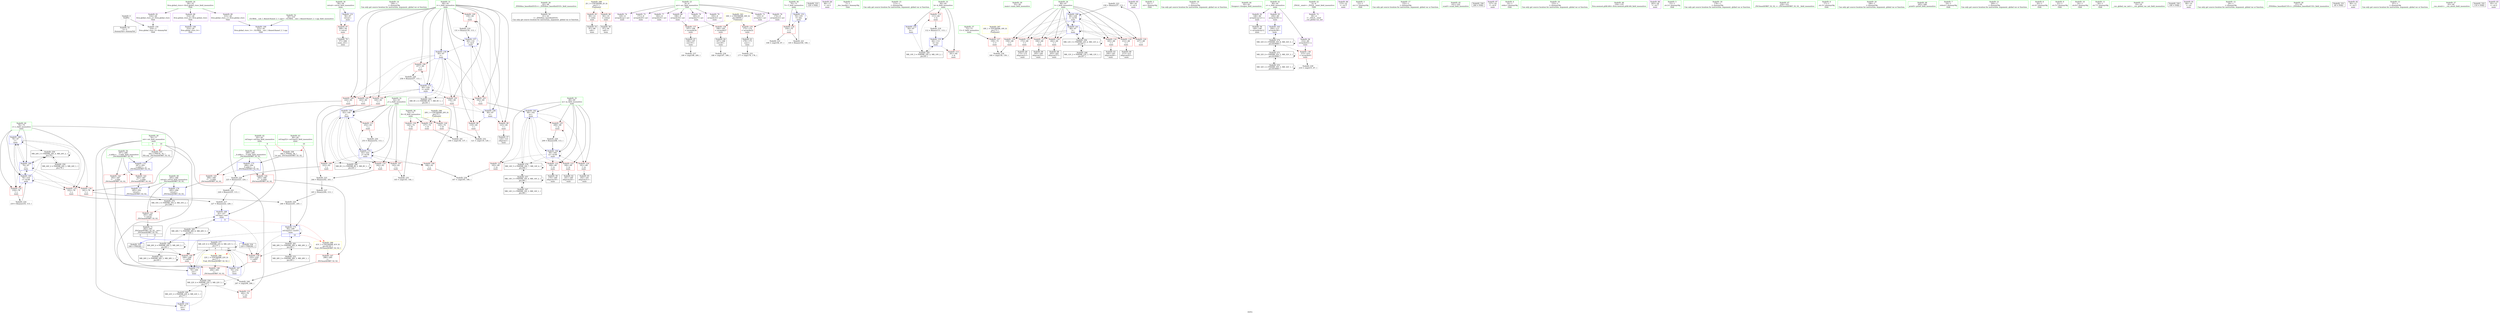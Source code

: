 digraph "SVFG" {
	label="SVFG";

	Node0x562a7551a0a0 [shape=record,color=grey,label="{NodeID: 0\nNullPtr}"];
	Node0x562a7551a0a0 -> Node0x562a75541b40[style=solid];
	Node0x562a7551a0a0 -> Node0x562a75547b60[style=solid];
	Node0x562a75540f90 [shape=record,color=red,label="{NodeID: 97\n268\<--58\n\<--retval\nmain\n}"];
	Node0x562a75540f90 -> Node0x562a75542970[style=solid];
	Node0x562a7552a4f0 [shape=record,color=green,label="{NodeID: 14\n106\<--1\n\<--dummyObj\nCan only get source location for instruction, argument, global var or function.}"];
	Node0x562a75561670 [shape=record,color=black,label="{NodeID: 277\nMR_22V_6 = PHI(MR_22V_8, MR_22V_5, )\npts\{77 \}\n|{|<s5>9|<s6>10}}"];
	Node0x562a75561670 -> Node0x562a75547240[style=dashed];
	Node0x562a75561670 -> Node0x562a75547310[style=dashed];
	Node0x562a75561670 -> Node0x562a75548960[style=dashed];
	Node0x562a75561670 -> Node0x562a75548ca0[style=dashed];
	Node0x562a75561670 -> Node0x562a75561670[style=dashed];
	Node0x562a75561670:s5 -> Node0x562a75564570[style=dashed,color=red];
	Node0x562a75561670:s6 -> Node0x562a75564570[style=dashed,color=red];
	Node0x562a75540ad0 [shape=record,color=red,label="{NodeID: 111\n252\<--62\n\<--j\nmain\n}"];
	Node0x562a75540ad0 -> Node0x562a7554d930[style=solid];
	Node0x562a7553f550 [shape=record,color=green,label="{NodeID: 28\n42\<--48\n_ZNSt8ios_base4InitD1Ev\<--_ZNSt8ios_base4InitD1Ev_field_insensitive\n}"];
	Node0x562a7553f550 -> Node0x562a75541c40[style=solid];
	Node0x562a755466e0 [shape=record,color=red,label="{NodeID: 125\n208\<--68\n\<--m\nmain\n}"];
	Node0x562a755466e0 -> Node0x562a7554d7b0[style=solid];
	Node0x562a75540110 [shape=record,color=green,label="{NodeID: 42\n82\<--83\nref.tmp\<--ref.tmp_field_insensitive\nmain\n|{|<s1>9}}"];
	Node0x562a75540110 -> Node0x562a75548890[style=solid];
	Node0x562a75540110:s1 -> Node0x562a75576e10[style=solid,color=red];
	Node0x562a7554cd30 [shape=record,color=grey,label="{NodeID: 222\n226 = Binary(225, 113, )\n}"];
	Node0x562a7554cd30 -> Node0x562a7554c5b0[style=solid];
	Node0x562a75547240 [shape=record,color=red,label="{NodeID: 139\n232\<--229\n\<--call47\nmain\n}"];
	Node0x562a75547240 -> Node0x562a75548960[style=solid];
	Node0x562a75541e10 [shape=record,color=black,label="{NodeID: 56\n97\<--94\ncall1\<--\nmain\n}"];
	Node0x562a7554e230 [shape=record,color=grey,label="{NodeID: 236\n188 = cmp(187, 189, )\n}"];
	Node0x562a75547e00 [shape=record,color=blue,label="{NodeID: 153\n70\<--105\nT\<--dec\nmain\n}"];
	Node0x562a75547e00 -> Node0x562a755467b0[style=dashed];
	Node0x562a75547e00 -> Node0x562a75547e00[style=dashed];
	Node0x562a75542970 [shape=record,color=black,label="{NodeID: 70\n57\<--268\nmain_ret\<--\nmain\n}"];
	Node0x562a75576470 [shape=record,color=black,label="{NodeID: 333\n128 = PHI()\n}"];
	Node0x562a75558b70 [shape=record,color=black,label="{NodeID: 250\nMR_24V_2 = PHI(MR_24V_3, MR_24V_1, )\npts\{79 \}\n}"];
	Node0x562a75558b70 -> Node0x562a7555b870[style=dashed];
	Node0x562a75548960 [shape=record,color=blue,label="{NodeID: 167\n76\<--232\nret\<--\nmain\n}"];
	Node0x562a75548960 -> Node0x562a75561670[style=dashed];
	Node0x562a755434d0 [shape=record,color=purple,label="{NodeID: 84\n96\<--17\n\<--.str.3\nmain\n}"];
	Node0x562a75537ef0 [shape=record,color=green,label="{NodeID: 1\n7\<--1\n__dso_handle\<--dummyObj\nGlob }"];
	Node0x562a75541060 [shape=record,color=red,label="{NodeID: 98\n119\<--60\n\<--i\nmain\n}"];
	Node0x562a75541060 -> Node0x562a7554dc30[style=solid];
	Node0x562a7552a5b0 [shape=record,color=green,label="{NodeID: 15\n113\<--1\n\<--dummyObj\nCan only get source location for instruction, argument, global var or function.}"];
	Node0x562a75540ba0 [shape=record,color=red,label="{NodeID: 112\n111\<--64\n\<--k\nmain\n}"];
	Node0x562a75540ba0 -> Node0x562a7554c730[style=solid];
	Node0x562a7553f650 [shape=record,color=green,label="{NodeID: 29\n55\<--56\nmain\<--main_field_insensitive\n}"];
	Node0x562a755467b0 [shape=record,color=red,label="{NodeID: 126\n104\<--70\n\<--T\nmain\n}"];
	Node0x562a755467b0 -> Node0x562a7554cbb0[style=solid];
	Node0x562a755467b0 -> Node0x562a7554dab0[style=solid];
	Node0x562a755401e0 [shape=record,color=green,label="{NodeID: 43\n84\<--85\nref.tmp52\<--ref.tmp52_field_insensitive\nmain\n|{|<s1>10}}"];
	Node0x562a755401e0 -> Node0x562a75548bd0[style=solid];
	Node0x562a755401e0:s1 -> Node0x562a75576e10[style=solid,color=red];
	Node0x562a7554ceb0 [shape=record,color=grey,label="{NodeID: 223\n238 = Binary(237, 113, )\n}"];
	Node0x562a7554ceb0 -> Node0x562a75548b00[style=solid];
	Node0x562a75547310 [shape=record,color=red,label="{NodeID: 140\n249\<--248\n\<--call56\nmain\n}"];
	Node0x562a75547310 -> Node0x562a75548ca0[style=solid];
	Node0x562a75541ee0 [shape=record,color=black,label="{NodeID: 57\n124\<--123\nidxprom\<--\nmain\n}"];
	Node0x562a7554e3b0 [shape=record,color=grey,label="{NodeID: 237\n199 = cmp(198, 200, )\n}"];
	Node0x562a75547ed0 [shape=record,color=blue,label="{NodeID: 154\n76\<--87\nret\<--\nmain\n}"];
	Node0x562a75547ed0 -> Node0x562a7555b370[style=dashed];
	Node0x562a75542a40 [shape=record,color=black,label="{NodeID: 71\n282\<--305\n_ZSt3maxIiERKT_S2_S2__ret\<--\n_ZSt3maxIiERKT_S2_S2_\n|{<s0>9|<s1>10}}"];
	Node0x562a75542a40:s0 -> Node0x562a75576570[style=solid,color=blue];
	Node0x562a75542a40:s1 -> Node0x562a75576760[style=solid,color=blue];
	Node0x562a75576570 [shape=record,color=black,label="{NodeID: 334\n229 = PHI(282, )\n}"];
	Node0x562a75576570 -> Node0x562a75547240[style=solid];
	Node0x562a75559070 [shape=record,color=black,label="{NodeID: 251\nMR_26V_2 = PHI(MR_26V_3, MR_26V_1, )\npts\{83 \}\n}"];
	Node0x562a75559070 -> Node0x562a75559070[style=dashed];
	Node0x562a75559070 -> Node0x562a7555ee70[style=dashed];
	Node0x562a75548a30 [shape=record,color=blue,label="{NodeID: 168\n78\<--87\nc\<--\nmain\n}"];
	Node0x562a75548a30 -> Node0x562a75546c90[style=dashed];
	Node0x562a75548a30 -> Node0x562a75546d60[style=dashed];
	Node0x562a75548a30 -> Node0x562a75546e30[style=dashed];
	Node0x562a75548a30 -> Node0x562a755483b0[style=dashed];
	Node0x562a75548a30 -> Node0x562a755487c0[style=dashed];
	Node0x562a75548a30 -> Node0x562a75548a30[style=dashed];
	Node0x562a75548a30 -> Node0x562a7555b870[style=dashed];
	Node0x562a755435a0 [shape=record,color=purple,label="{NodeID: 85\n99\<--20\n\<--.str.4\nmain\n}"];
	Node0x562a7551e500 [shape=record,color=green,label="{NodeID: 2\n10\<--1\n.str\<--dummyObj\nGlob }"];
	Node0x562a75541130 [shape=record,color=red,label="{NodeID: 99\n123\<--60\n\<--i\nmain\n}"];
	Node0x562a75541130 -> Node0x562a75541ee0[style=solid];
	Node0x562a7552a6b0 [shape=record,color=green,label="{NodeID: 16\n151\<--1\n\<--dummyObj\nCan only get source location for instruction, argument, global var or function.}"];
	Node0x562a75540c70 [shape=record,color=red,label="{NodeID: 113\n261\<--64\n\<--k\nmain\n}"];
	Node0x562a7553f750 [shape=record,color=green,label="{NodeID: 30\n58\<--59\nretval\<--retval_field_insensitive\nmain\n}"];
	Node0x562a7553f750 -> Node0x562a75540f90[style=solid];
	Node0x562a7553f750 -> Node0x562a75547c60[style=solid];
	Node0x562a75546880 [shape=record,color=red,label="{NodeID: 127\n159\<--72\n\<--C\nmain\n}"];
	Node0x562a75546880 -> Node0x562a7554df30[style=solid];
	Node0x562a755402b0 [shape=record,color=green,label="{NodeID: 44\n92\<--93\nfreopen\<--freopen_field_insensitive\n}"];
	Node0x562a7554d030 [shape=record,color=grey,label="{NodeID: 224\n219 = Binary(218, 113, )\n}"];
	Node0x562a7554d030 -> Node0x562a755487c0[style=solid];
	Node0x562a755473e0 [shape=record,color=red,label="{NodeID: 141\n305\<--285\n\<--retval\n_ZSt3maxIiERKT_S2_S2_\n}"];
	Node0x562a755473e0 -> Node0x562a75542a40[style=solid];
	Node0x562a75541fb0 [shape=record,color=black,label="{NodeID: 58\n149\<--148\n\<--arraydecay12\nmain\n}"];
	Node0x562a7554e530 [shape=record,color=grey,label="{NodeID: 238\n167 = cmp(165, 166, )\n}"];
	Node0x562a75547fa0 [shape=record,color=blue,label="{NodeID: 155\n64\<--112\nk\<--inc\nmain\n}"];
	Node0x562a75547fa0 -> Node0x562a75540c70[style=dashed];
	Node0x562a75547fa0 -> Node0x562a75557270[style=dashed];
	Node0x562a75542b10 [shape=record,color=purple,label="{NodeID: 72\n39\<--4\n\<--_ZStL8__ioinit\n__cxx_global_var_init\n}"];
	Node0x562a75576760 [shape=record,color=black,label="{NodeID: 335\n248 = PHI(282, )\n}"];
	Node0x562a75576760 -> Node0x562a75547310[style=solid];
	Node0x562a75559570 [shape=record,color=black,label="{NodeID: 252\nMR_28V_2 = PHI(MR_28V_3, MR_28V_1, )\npts\{85 \}\n}"];
	Node0x562a75559570 -> Node0x562a7555c270[style=dashed];
	Node0x562a75548b00 [shape=record,color=blue,label="{NodeID: 169\n66\<--238\nl\<--inc50\nmain\n}"];
	Node0x562a75548b00 -> Node0x562a75540d40[style=dashed];
	Node0x562a75548b00 -> Node0x562a75545f40[style=dashed];
	Node0x562a75548b00 -> Node0x562a75545fd0[style=dashed];
	Node0x562a75548b00 -> Node0x562a75546060[style=dashed];
	Node0x562a75548b00 -> Node0x562a75546130[style=dashed];
	Node0x562a75548b00 -> Node0x562a75546200[style=dashed];
	Node0x562a75548b00 -> Node0x562a755462d0[style=dashed];
	Node0x562a75548b00 -> Node0x562a75548480[style=dashed];
	Node0x562a75548b00 -> Node0x562a75548b00[style=dashed];
	Node0x562a75548b00 -> Node0x562a7555a970[style=dashed];
	Node0x562a75543670 [shape=record,color=purple,label="{NodeID: 86\n115\<--22\n\<--.str.5\nmain\n}"];
	Node0x562a7551e590 [shape=record,color=green,label="{NodeID: 3\n12\<--1\n.str.1\<--dummyObj\nGlob }"];
	Node0x562a75541200 [shape=record,color=red,label="{NodeID: 100\n130\<--60\n\<--i\nmain\n}"];
	Node0x562a75541200 -> Node0x562a7554c8b0[style=solid];
	Node0x562a7552a7b0 [shape=record,color=green,label="{NodeID: 17\n152\<--1\n\<--dummyObj\nCan only get source location for instruction, argument, global var or function.}"];
	Node0x562a75540d40 [shape=record,color=red,label="{NodeID: 114\n158\<--66\n\<--l\nmain\n}"];
	Node0x562a75540d40 -> Node0x562a7554df30[style=solid];
	Node0x562a7553f820 [shape=record,color=green,label="{NodeID: 31\n60\<--61\ni\<--i_field_insensitive\nmain\n}"];
	Node0x562a7553f820 -> Node0x562a75541060[style=solid];
	Node0x562a7553f820 -> Node0x562a75541130[style=solid];
	Node0x562a7553f820 -> Node0x562a75541200[style=solid];
	Node0x562a7553f820 -> Node0x562a755412d0[style=solid];
	Node0x562a7553f820 -> Node0x562a755413a0[style=solid];
	Node0x562a7553f820 -> Node0x562a75541470[style=solid];
	Node0x562a7553f820 -> Node0x562a75541540[style=solid];
	Node0x562a7553f820 -> Node0x562a75541610[style=solid];
	Node0x562a7553f820 -> Node0x562a755406c0[style=solid];
	Node0x562a7553f820 -> Node0x562a75548070[style=solid];
	Node0x562a7553f820 -> Node0x562a75548140[style=solid];
	Node0x562a7553f820 -> Node0x562a75548210[style=solid];
	Node0x562a7553f820 -> Node0x562a75548e40[style=solid];
	Node0x562a75546950 [shape=record,color=red,label="{NodeID: 128\n120\<--74\n\<--R\nmain\n}"];
	Node0x562a75546950 -> Node0x562a7554dc30[style=solid];
	Node0x562a755403b0 [shape=record,color=green,label="{NodeID: 45\n101\<--102\nscanf\<--scanf_field_insensitive\n}"];
	Node0x562a7554d1b0 [shape=record,color=grey,label="{NodeID: 225\n244 = Binary(242, 243, )\n}"];
	Node0x562a7554d1b0 -> Node0x562a7554d4b0[style=solid];
	Node0x562a755474b0 [shape=record,color=red,label="{NodeID: 142\n293\<--287\n\<--__a.addr\n_ZSt3maxIiERKT_S2_S2_\n}"];
	Node0x562a755474b0 -> Node0x562a755477f0[style=solid];
	Node0x562a75542080 [shape=record,color=black,label="{NodeID: 59\n170\<--169\nidxprom19\<--\nmain\n}"];
	Node0x562a7554e6b0 [shape=record,color=grey,label="{NodeID: 239\n216 = cmp(215, 87, )\n}"];
	Node0x562a75548070 [shape=record,color=blue,label="{NodeID: 156\n60\<--87\ni\<--\nmain\n}"];
	Node0x562a75548070 -> Node0x562a75541060[style=dashed];
	Node0x562a75548070 -> Node0x562a75541130[style=dashed];
	Node0x562a75548070 -> Node0x562a75541200[style=dashed];
	Node0x562a75548070 -> Node0x562a75548140[style=dashed];
	Node0x562a75548070 -> Node0x562a75548210[style=dashed];
	Node0x562a75542be0 [shape=record,color=purple,label="{NodeID: 73\n125\<--8\narrayidx\<--arr\nmain\n}"];
	Node0x562a75576860 [shape=record,color=black,label="{NodeID: 336\n264 = PHI()\n}"];
	Node0x562a75559a70 [shape=record,color=black,label="{NodeID: 253\nMR_32V_2 = PHI(MR_32V_3, MR_32V_1, )\npts\{810000 \}\n}"];
	Node0x562a75559a70 -> Node0x562a75559a70[style=dashed];
	Node0x562a75559a70 -> Node0x562a7555f870[style=dashed];
	Node0x562a75548bd0 [shape=record,color=blue,label="{NodeID: 170\n84\<--246\nref.tmp52\<--mul55\nmain\n|{|<s4>10}}"];
	Node0x562a75548bd0 -> Node0x562a75547240[style=dashed];
	Node0x562a75548bd0 -> Node0x562a75547310[style=dashed];
	Node0x562a75548bd0 -> Node0x562a75548bd0[style=dashed];
	Node0x562a75548bd0 -> Node0x562a7555c270[style=dashed];
	Node0x562a75548bd0:s4 -> Node0x562a75564730[style=dashed,color=red];
	Node0x562a75543740 [shape=record,color=purple,label="{NodeID: 87\n127\<--24\n\<--.str.6\nmain\n}"];
	Node0x562a7551e620 [shape=record,color=green,label="{NodeID: 4\n14\<--1\nstdin\<--dummyObj\nGlob }"];
	Node0x562a755412d0 [shape=record,color=red,label="{NodeID: 101\n136\<--60\n\<--i\nmain\n}"];
	Node0x562a755412d0 -> Node0x562a7554e9b0[style=solid];
	Node0x562a7552a8b0 [shape=record,color=green,label="{NodeID: 18\n153\<--1\n\<--dummyObj\nCan only get source location for instruction, argument, global var or function.}"];
	Node0x562a75545f40 [shape=record,color=red,label="{NodeID: 115\n172\<--66\n\<--l\nmain\n}"];
	Node0x562a75545f40 -> Node0x562a75542150[style=solid];
	Node0x562a7553f8f0 [shape=record,color=green,label="{NodeID: 32\n62\<--63\nj\<--j_field_insensitive\nmain\n}"];
	Node0x562a7553f8f0 -> Node0x562a75540790[style=solid];
	Node0x562a7553f8f0 -> Node0x562a75540860[style=solid];
	Node0x562a7553f8f0 -> Node0x562a75540930[style=solid];
	Node0x562a7553f8f0 -> Node0x562a75540a00[style=solid];
	Node0x562a7553f8f0 -> Node0x562a75540ad0[style=solid];
	Node0x562a7553f8f0 -> Node0x562a755482e0[style=solid];
	Node0x562a7553f8f0 -> Node0x562a75548d70[style=solid];
	Node0x562a75546a20 [shape=record,color=red,label="{NodeID: 129\n137\<--74\n\<--R\nmain\n}"];
	Node0x562a75546a20 -> Node0x562a7554e9b0[style=solid];
	Node0x562a755404b0 [shape=record,color=green,label="{NodeID: 46\n154\<--155\nllvm.memset.p0i8.i64\<--llvm.memset.p0i8.i64_field_insensitive\n}"];
	Node0x562a7554d330 [shape=record,color=grey,label="{NodeID: 226\n246 = Binary(241, 245, )\n}"];
	Node0x562a7554d330 -> Node0x562a75548bd0[style=solid];
	Node0x562a75547580 [shape=record,color=red,label="{NodeID: 143\n302\<--287\n\<--__a.addr\n_ZSt3maxIiERKT_S2_S2_\n}"];
	Node0x562a75547580 -> Node0x562a75549180[style=solid];
	Node0x562a75542150 [shape=record,color=black,label="{NodeID: 60\n173\<--172\nidxprom21\<--\nmain\n}"];
	Node0x562a7554e830 [shape=record,color=grey,label="{NodeID: 240\n297 = cmp(294, 296, )\n}"];
	Node0x562a75548140 [shape=record,color=blue,label="{NodeID: 157\n60\<--131\ni\<--inc5\nmain\n}"];
	Node0x562a75548140 -> Node0x562a75541060[style=dashed];
	Node0x562a75548140 -> Node0x562a75541130[style=dashed];
	Node0x562a75548140 -> Node0x562a75541200[style=dashed];
	Node0x562a75548140 -> Node0x562a75548140[style=dashed];
	Node0x562a75548140 -> Node0x562a75548210[style=dashed];
	Node0x562a75542cb0 [shape=record,color=purple,label="{NodeID: 74\n126\<--8\narraydecay\<--arr\nmain\n}"];
	Node0x562a75576b10 [shape=record,color=black,label="{NodeID: 337\n283 = PHI(76, 76, )\n0th arg _ZSt3maxIiERKT_S2_S2_ }"];
	Node0x562a75576b10 -> Node0x562a75548f10[style=solid];
	Node0x562a75548ca0 [shape=record,color=blue,label="{NodeID: 171\n76\<--249\nret\<--\nmain\n}"];
	Node0x562a75548ca0 -> Node0x562a7555b370[style=dashed];
	Node0x562a75548ca0 -> Node0x562a75561670[style=dashed];
	Node0x562a75543810 [shape=record,color=purple,label="{NodeID: 88\n263\<--26\n\<--.str.7\nmain\n}"];
	Node0x562a7551a300 [shape=record,color=green,label="{NodeID: 5\n15\<--1\n.str.2\<--dummyObj\nGlob }"];
	Node0x562a755413a0 [shape=record,color=red,label="{NodeID: 102\n140\<--60\n\<--i\nmain\n}"];
	Node0x562a755413a0 -> Node0x562a755482e0[style=solid];
	Node0x562a7552a9b0 [shape=record,color=green,label="{NodeID: 19\n178\<--1\n\<--dummyObj\nCan only get source location for instruction, argument, global var or function.}"];
	Node0x562a75545fd0 [shape=record,color=red,label="{NodeID: 116\n183\<--66\n\<--l\nmain\n}"];
	Node0x562a75545fd0 -> Node0x562a755423c0[style=solid];
	Node0x562a7553f9c0 [shape=record,color=green,label="{NodeID: 33\n64\<--65\nk\<--k_field_insensitive\nmain\n}"];
	Node0x562a7553f9c0 -> Node0x562a75540ba0[style=solid];
	Node0x562a7553f9c0 -> Node0x562a75540c70[style=solid];
	Node0x562a7553f9c0 -> Node0x562a75547d30[style=solid];
	Node0x562a7553f9c0 -> Node0x562a75547fa0[style=solid];
	Node0x562a75546af0 [shape=record,color=red,label="{NodeID: 130\n144\<--74\n\<--R\nmain\n}"];
	Node0x562a75546af0 -> Node0x562a7554e0b0[style=solid];
	Node0x562a755405b0 [shape=record,color=green,label="{NodeID: 47\n230\<--231\n_ZSt3maxIiERKT_S2_S2_\<--_ZSt3maxIiERKT_S2_S2__field_insensitive\n}"];
	Node0x562a7554d4b0 [shape=record,color=grey,label="{NodeID: 227\n245 = Binary(244, 113, )\n}"];
	Node0x562a7554d4b0 -> Node0x562a7554d330[style=solid];
	Node0x562a75547650 [shape=record,color=red,label="{NodeID: 144\n295\<--289\n\<--__b.addr\n_ZSt3maxIiERKT_S2_S2_\n}"];
	Node0x562a75547650 -> Node0x562a755478c0[style=solid];
	Node0x562a75542220 [shape=record,color=black,label="{NodeID: 61\n176\<--175\nconv\<--\nmain\n}"];
	Node0x562a75542220 -> Node0x562a7554ddb0[style=solid];
	Node0x562a7554e9b0 [shape=record,color=grey,label="{NodeID: 241\n138 = cmp(136, 137, )\n}"];
	Node0x562a75548210 [shape=record,color=blue,label="{NodeID: 158\n60\<--87\ni\<--\nmain\n}"];
	Node0x562a75548210 -> Node0x562a755412d0[style=dashed];
	Node0x562a75548210 -> Node0x562a755413a0[style=dashed];
	Node0x562a75548210 -> Node0x562a75541470[style=dashed];
	Node0x562a75548210 -> Node0x562a75541540[style=dashed];
	Node0x562a75548210 -> Node0x562a75541610[style=dashed];
	Node0x562a75548210 -> Node0x562a755406c0[style=dashed];
	Node0x562a75548210 -> Node0x562a75548e40[style=dashed];
	Node0x562a75548210 -> Node0x562a75556870[style=dashed];
	Node0x562a75542d80 [shape=record,color=purple,label="{NodeID: 75\n171\<--8\narrayidx20\<--arr\nmain\n}"];
	Node0x562a75576e10 [shape=record,color=black,label="{NodeID: 338\n284 = PHI(82, 84, )\n1st arg _ZSt3maxIiERKT_S2_S2_ }"];
	Node0x562a75576e10 -> Node0x562a75548fe0[style=solid];
	Node0x562a75548d70 [shape=record,color=blue,label="{NodeID: 172\n62\<--253\nj\<--inc58\nmain\n}"];
	Node0x562a75548d70 -> Node0x562a75540790[style=dashed];
	Node0x562a75548d70 -> Node0x562a75540860[style=dashed];
	Node0x562a75548d70 -> Node0x562a75540930[style=dashed];
	Node0x562a75548d70 -> Node0x562a75540a00[style=dashed];
	Node0x562a75548d70 -> Node0x562a75540ad0[style=dashed];
	Node0x562a75548d70 -> Node0x562a755482e0[style=dashed];
	Node0x562a75548d70 -> Node0x562a75548d70[style=dashed];
	Node0x562a75548d70 -> Node0x562a75556d70[style=dashed];
	Node0x562a755438e0 [shape=record,color=purple,label="{NodeID: 89\n314\<--28\nllvm.global_ctors_0\<--llvm.global_ctors\nGlob }"];
	Node0x562a755438e0 -> Node0x562a75547990[style=solid];
	Node0x562a7551a390 [shape=record,color=green,label="{NodeID: 6\n17\<--1\n.str.3\<--dummyObj\nGlob }"];
	Node0x562a7555ee70 [shape=record,color=black,label="{NodeID: 269\nMR_26V_4 = PHI(MR_26V_5, MR_26V_3, )\npts\{83 \}\n}"];
	Node0x562a7555ee70 -> Node0x562a75547310[style=dashed];
	Node0x562a7555ee70 -> Node0x562a75548890[style=dashed];
	Node0x562a7555ee70 -> Node0x562a75559070[style=dashed];
	Node0x562a7555ee70 -> Node0x562a7555ee70[style=dashed];
	Node0x562a7555ee70 -> Node0x562a75563470[style=dashed];
	Node0x562a75541470 [shape=record,color=red,label="{NodeID: 103\n162\<--60\n\<--i\nmain\n}"];
	Node0x562a75541470 -> Node0x562a75548550[style=solid];
	Node0x562a7552aab0 [shape=record,color=green,label="{NodeID: 20\n189\<--1\n\<--dummyObj\nCan only get source location for instruction, argument, global var or function.}"];
	Node0x562a75563470 [shape=record,color=black,label="{NodeID: 283\nMR_26V_7 = PHI(MR_26V_6, MR_26V_5, )\npts\{83 \}\n}"];
	Node0x562a75563470 -> Node0x562a75547310[style=dashed];
	Node0x562a75563470 -> Node0x562a75548890[style=dashed];
	Node0x562a75563470 -> Node0x562a7555ee70[style=dashed];
	Node0x562a75563470 -> Node0x562a75563470[style=dashed];
	Node0x562a75546060 [shape=record,color=red,label="{NodeID: 117\n194\<--66\n\<--l\nmain\n}"];
	Node0x562a75546060 -> Node0x562a75542630[style=solid];
	Node0x562a7553fa90 [shape=record,color=green,label="{NodeID: 34\n66\<--67\nl\<--l_field_insensitive\nmain\n}"];
	Node0x562a7553fa90 -> Node0x562a75540d40[style=solid];
	Node0x562a7553fa90 -> Node0x562a75545f40[style=solid];
	Node0x562a7553fa90 -> Node0x562a75545fd0[style=solid];
	Node0x562a7553fa90 -> Node0x562a75546060[style=solid];
	Node0x562a7553fa90 -> Node0x562a75546130[style=solid];
	Node0x562a7553fa90 -> Node0x562a75546200[style=solid];
	Node0x562a7553fa90 -> Node0x562a755462d0[style=solid];
	Node0x562a7553fa90 -> Node0x562a75548480[style=solid];
	Node0x562a7553fa90 -> Node0x562a75548b00[style=solid];
	Node0x562a75564f40 [shape=record,color=yellow,style=double,label="{NodeID: 297\n18V_1 = ENCHI(MR_18V_0)\npts\{73 \}\nFun[main]}"];
	Node0x562a75564f40 -> Node0x562a75546880[style=dashed];
	Node0x562a75546bc0 [shape=record,color=red,label="{NodeID: 131\n262\<--76\n\<--ret\nmain\n}"];
	Node0x562a755416d0 [shape=record,color=green,label="{NodeID: 48\n265\<--266\nprintf\<--printf_field_insensitive\n}"];
	Node0x562a7554d630 [shape=record,color=grey,label="{NodeID: 228\n258 = Binary(257, 113, )\n}"];
	Node0x562a7554d630 -> Node0x562a75548e40[style=solid];
	Node0x562a75547720 [shape=record,color=red,label="{NodeID: 145\n299\<--289\n\<--__b.addr\n_ZSt3maxIiERKT_S2_S2_\n}"];
	Node0x562a75547720 -> Node0x562a755490b0[style=solid];
	Node0x562a755422f0 [shape=record,color=black,label="{NodeID: 62\n181\<--180\nidxprom24\<--\nmain\n}"];
	Node0x562a755482e0 [shape=record,color=blue,label="{NodeID: 159\n62\<--140\nj\<--\nmain\n}"];
	Node0x562a755482e0 -> Node0x562a75540790[style=dashed];
	Node0x562a755482e0 -> Node0x562a75540860[style=dashed];
	Node0x562a755482e0 -> Node0x562a75540930[style=dashed];
	Node0x562a755482e0 -> Node0x562a75540a00[style=dashed];
	Node0x562a755482e0 -> Node0x562a75540ad0[style=dashed];
	Node0x562a755482e0 -> Node0x562a755482e0[style=dashed];
	Node0x562a755482e0 -> Node0x562a75548d70[style=dashed];
	Node0x562a755482e0 -> Node0x562a75556d70[style=dashed];
	Node0x562a75542e50 [shape=record,color=purple,label="{NodeID: 76\n174\<--8\narrayidx22\<--arr\nmain\n}"];
	Node0x562a75542e50 -> Node0x562a75546f00[style=solid];
	Node0x562a7555a970 [shape=record,color=black,label="{NodeID: 256\nMR_12V_3 = PHI(MR_12V_4, MR_12V_2, )\npts\{67 \}\n}"];
	Node0x562a7555a970 -> Node0x562a75548480[style=dashed];
	Node0x562a7555a970 -> Node0x562a75557770[style=dashed];
	Node0x562a7555a970 -> Node0x562a7555a970[style=dashed];
	Node0x562a75548e40 [shape=record,color=blue,label="{NodeID: 173\n60\<--258\ni\<--inc61\nmain\n}"];
	Node0x562a75548e40 -> Node0x562a755412d0[style=dashed];
	Node0x562a75548e40 -> Node0x562a755413a0[style=dashed];
	Node0x562a75548e40 -> Node0x562a75541470[style=dashed];
	Node0x562a75548e40 -> Node0x562a75541540[style=dashed];
	Node0x562a75548e40 -> Node0x562a75541610[style=dashed];
	Node0x562a75548e40 -> Node0x562a755406c0[style=dashed];
	Node0x562a75548e40 -> Node0x562a75548e40[style=dashed];
	Node0x562a75548e40 -> Node0x562a75556870[style=dashed];
	Node0x562a755439e0 [shape=record,color=purple,label="{NodeID: 90\n315\<--28\nllvm.global_ctors_1\<--llvm.global_ctors\nGlob }"];
	Node0x562a755439e0 -> Node0x562a75547a60[style=solid];
	Node0x562a7551a420 [shape=record,color=green,label="{NodeID: 7\n19\<--1\nstdout\<--dummyObj\nGlob }"];
	Node0x562a75541540 [shape=record,color=red,label="{NodeID: 104\n224\<--60\n\<--i\nmain\n}"];
	Node0x562a75541540 -> Node0x562a7554ca30[style=solid];
	Node0x562a7552abb0 [shape=record,color=green,label="{NodeID: 21\n200\<--1\n\<--dummyObj\nCan only get source location for instruction, argument, global var or function.}"];
	Node0x562a75546130 [shape=record,color=red,label="{NodeID: 118\n202\<--66\n\<--l\nmain\n}"];
	Node0x562a75546130 -> Node0x562a755427d0[style=solid];
	Node0x562a7553fb60 [shape=record,color=green,label="{NodeID: 35\n68\<--69\nm\<--m_field_insensitive\nmain\n}"];
	Node0x562a7553fb60 -> Node0x562a755463a0[style=solid];
	Node0x562a7553fb60 -> Node0x562a75546470[style=solid];
	Node0x562a7553fb60 -> Node0x562a75546540[style=solid];
	Node0x562a7553fb60 -> Node0x562a75546610[style=solid];
	Node0x562a7553fb60 -> Node0x562a755466e0[style=solid];
	Node0x562a7553fb60 -> Node0x562a75548550[style=solid];
	Node0x562a7553fb60 -> Node0x562a755486f0[style=solid];
	Node0x562a75565020 [shape=record,color=yellow,style=double,label="{NodeID: 298\n20V_1 = ENCHI(MR_20V_0)\npts\{75 \}\nFun[main]}"];
	Node0x562a75565020 -> Node0x562a75546950[style=dashed];
	Node0x562a75565020 -> Node0x562a75546a20[style=dashed];
	Node0x562a75565020 -> Node0x562a75546af0[style=dashed];
	Node0x562a75546c90 [shape=record,color=red,label="{NodeID: 132\n218\<--78\n\<--c\nmain\n}"];
	Node0x562a75546c90 -> Node0x562a7554d030[style=solid];
	Node0x562a755417d0 [shape=record,color=green,label="{NodeID: 49\n285\<--286\nretval\<--retval_field_insensitive\n_ZSt3maxIiERKT_S2_S2_\n}"];
	Node0x562a755417d0 -> Node0x562a755473e0[style=solid];
	Node0x562a755417d0 -> Node0x562a755490b0[style=solid];
	Node0x562a755417d0 -> Node0x562a75549180[style=solid];
	Node0x562a7554d7b0 [shape=record,color=grey,label="{NodeID: 229\n209 = Binary(208, 113, )\n}"];
	Node0x562a7554d7b0 -> Node0x562a755486f0[style=solid];
	Node0x562a755477f0 [shape=record,color=red,label="{NodeID: 146\n294\<--293\n\<--\n_ZSt3maxIiERKT_S2_S2_\n}"];
	Node0x562a755477f0 -> Node0x562a7554e830[style=solid];
	Node0x562a755423c0 [shape=record,color=black,label="{NodeID: 63\n184\<--183\nidxprom26\<--\nmain\n}"];
	Node0x562a75556870 [shape=record,color=black,label="{NodeID: 243\nMR_6V_2 = PHI(MR_6V_7, MR_6V_1, )\npts\{61 \}\n}"];
	Node0x562a75556870 -> Node0x562a75548070[style=dashed];
	Node0x562a755483b0 [shape=record,color=blue,label="{NodeID: 160\n78\<--87\nc\<--\nmain\n}"];
	Node0x562a755483b0 -> Node0x562a75546c90[style=dashed];
	Node0x562a755483b0 -> Node0x562a75546d60[style=dashed];
	Node0x562a755483b0 -> Node0x562a75546e30[style=dashed];
	Node0x562a755483b0 -> Node0x562a755483b0[style=dashed];
	Node0x562a755483b0 -> Node0x562a755487c0[style=dashed];
	Node0x562a755483b0 -> Node0x562a75548a30[style=dashed];
	Node0x562a755483b0 -> Node0x562a7555b870[style=dashed];
	Node0x562a75542f20 [shape=record,color=purple,label="{NodeID: 77\n182\<--8\narrayidx25\<--arr\nmain\n}"];
	Node0x562a7555ae70 [shape=record,color=black,label="{NodeID: 257\nMR_14V_3 = PHI(MR_14V_4, MR_14V_2, )\npts\{69 \}\n}"];
	Node0x562a7555ae70 -> Node0x562a75557c70[style=dashed];
	Node0x562a7555ae70 -> Node0x562a7555ae70[style=dashed];
	Node0x562a7555ae70 -> Node0x562a75561170[style=dashed];
	Node0x562a75548f10 [shape=record,color=blue,label="{NodeID: 174\n287\<--283\n__a.addr\<--__a\n_ZSt3maxIiERKT_S2_S2_\n}"];
	Node0x562a75548f10 -> Node0x562a755474b0[style=dashed];
	Node0x562a75548f10 -> Node0x562a75547580[style=dashed];
	Node0x562a75543ae0 [shape=record,color=purple,label="{NodeID: 91\n316\<--28\nllvm.global_ctors_2\<--llvm.global_ctors\nGlob }"];
	Node0x562a75543ae0 -> Node0x562a75547b60[style=solid];
	Node0x562a7551a4b0 [shape=record,color=green,label="{NodeID: 8\n20\<--1\n.str.4\<--dummyObj\nGlob }"];
	Node0x562a7555f870 [shape=record,color=black,label="{NodeID: 271\nMR_32V_4 = PHI(MR_32V_5, MR_32V_3, )\npts\{810000 \}\n}"];
	Node0x562a7555f870 -> Node0x562a75559a70[style=dashed];
	Node0x562a7555f870 -> Node0x562a7555f870[style=dashed];
	Node0x562a7555f870 -> Node0x562a75560770[style=dashed];
	Node0x562a75541610 [shape=record,color=red,label="{NodeID: 105\n243\<--60\n\<--i\nmain\n}"];
	Node0x562a75541610 -> Node0x562a7554d1b0[style=solid];
	Node0x562a7552acb0 [shape=record,color=green,label="{NodeID: 22\n4\<--6\n_ZStL8__ioinit\<--_ZStL8__ioinit_field_insensitive\nGlob }"];
	Node0x562a7552acb0 -> Node0x562a75542b10[style=solid];
	Node0x562a75546200 [shape=record,color=red,label="{NodeID: 119\n212\<--66\n\<--l\nmain\n}"];
	Node0x562a75546200 -> Node0x562a755428a0[style=solid];
	Node0x562a7553fc30 [shape=record,color=green,label="{NodeID: 36\n70\<--71\nT\<--T_field_insensitive\nmain\n}"];
	Node0x562a7553fc30 -> Node0x562a755467b0[style=solid];
	Node0x562a7553fc30 -> Node0x562a75547e00[style=solid];
	Node0x562a75546d60 [shape=record,color=red,label="{NodeID: 133\n222\<--78\n\<--c\nmain\n}"];
	Node0x562a75546d60 -> Node0x562a7554c5b0[style=solid];
	Node0x562a755418a0 [shape=record,color=green,label="{NodeID: 50\n287\<--288\n__a.addr\<--__a.addr_field_insensitive\n_ZSt3maxIiERKT_S2_S2_\n}"];
	Node0x562a755418a0 -> Node0x562a755474b0[style=solid];
	Node0x562a755418a0 -> Node0x562a75547580[style=solid];
	Node0x562a755418a0 -> Node0x562a75548f10[style=solid];
	Node0x562a7554d930 [shape=record,color=grey,label="{NodeID: 230\n253 = Binary(252, 113, )\n}"];
	Node0x562a7554d930 -> Node0x562a75548d70[style=solid];
	Node0x562a755478c0 [shape=record,color=red,label="{NodeID: 147\n296\<--295\n\<--\n_ZSt3maxIiERKT_S2_S2_\n}"];
	Node0x562a755478c0 -> Node0x562a7554e830[style=solid];
	Node0x562a75542490 [shape=record,color=black,label="{NodeID: 64\n187\<--186\nconv28\<--\nmain\n}"];
	Node0x562a75542490 -> Node0x562a7554e230[style=solid];
	Node0x562a75556d70 [shape=record,color=black,label="{NodeID: 244\nMR_8V_2 = PHI(MR_8V_3, MR_8V_1, )\npts\{63 \}\n}"];
	Node0x562a75556d70 -> Node0x562a755482e0[style=dashed];
	Node0x562a75556d70 -> Node0x562a75556d70[style=dashed];
	Node0x562a75548480 [shape=record,color=blue,label="{NodeID: 161\n66\<--87\nl\<--\nmain\n}"];
	Node0x562a75548480 -> Node0x562a75540d40[style=dashed];
	Node0x562a75548480 -> Node0x562a75545f40[style=dashed];
	Node0x562a75548480 -> Node0x562a75545fd0[style=dashed];
	Node0x562a75548480 -> Node0x562a75546060[style=dashed];
	Node0x562a75548480 -> Node0x562a75546130[style=dashed];
	Node0x562a75548480 -> Node0x562a75546200[style=dashed];
	Node0x562a75548480 -> Node0x562a755462d0[style=dashed];
	Node0x562a75548480 -> Node0x562a75548480[style=dashed];
	Node0x562a75548480 -> Node0x562a75548b00[style=dashed];
	Node0x562a75548480 -> Node0x562a7555a970[style=dashed];
	Node0x562a75542ff0 [shape=record,color=purple,label="{NodeID: 78\n185\<--8\narrayidx27\<--arr\nmain\n}"];
	Node0x562a75542ff0 -> Node0x562a75546fd0[style=solid];
	Node0x562a7555b370 [shape=record,color=black,label="{NodeID: 258\nMR_22V_4 = PHI(MR_22V_5, MR_22V_3, )\npts\{77 \}\n}"];
	Node0x562a7555b370 -> Node0x562a75546bc0[style=dashed];
	Node0x562a7555b370 -> Node0x562a75558670[style=dashed];
	Node0x562a7555b370 -> Node0x562a7555b370[style=dashed];
	Node0x562a7555b370 -> Node0x562a75561670[style=dashed];
	Node0x562a75548fe0 [shape=record,color=blue,label="{NodeID: 175\n289\<--284\n__b.addr\<--__b\n_ZSt3maxIiERKT_S2_S2_\n}"];
	Node0x562a75548fe0 -> Node0x562a75547650[style=dashed];
	Node0x562a75548fe0 -> Node0x562a75547720[style=dashed];
	Node0x562a75543be0 [shape=record,color=purple,label="{NodeID: 92\n148\<--80\narraydecay12\<--s\nmain\n}"];
	Node0x562a75543be0 -> Node0x562a75541fb0[style=solid];
	Node0x562a7551a540 [shape=record,color=green,label="{NodeID: 9\n22\<--1\n.str.5\<--dummyObj\nGlob }"];
	Node0x562a7555fd70 [shape=record,color=black,label="{NodeID: 272\nMR_35V_3 = PHI(MR_35V_4, MR_35V_2, )\npts\{286 \}\n}"];
	Node0x562a7555fd70 -> Node0x562a755473e0[style=dashed];
	Node0x562a755406c0 [shape=record,color=red,label="{NodeID: 106\n257\<--60\n\<--i\nmain\n}"];
	Node0x562a755406c0 -> Node0x562a7554d630[style=solid];
	Node0x562a7552adb0 [shape=record,color=green,label="{NodeID: 23\n8\<--9\narr\<--arr_field_insensitive\nGlob }"];
	Node0x562a7552adb0 -> Node0x562a75542be0[style=solid];
	Node0x562a7552adb0 -> Node0x562a75542cb0[style=solid];
	Node0x562a7552adb0 -> Node0x562a75542d80[style=solid];
	Node0x562a7552adb0 -> Node0x562a75542e50[style=solid];
	Node0x562a7552adb0 -> Node0x562a75542f20[style=solid];
	Node0x562a7552adb0 -> Node0x562a75542ff0[style=solid];
	Node0x562a7552adb0 -> Node0x562a755430c0[style=solid];
	Node0x562a7552adb0 -> Node0x562a75543190[style=solid];
	Node0x562a75564570 [shape=record,color=yellow,style=double,label="{NodeID: 286\n22V_1 = ENCHI(MR_22V_0)\npts\{77 \}\nFun[_ZSt3maxIiERKT_S2_S2_]}"];
	Node0x562a75564570 -> Node0x562a755477f0[style=dashed];
	Node0x562a755462d0 [shape=record,color=red,label="{NodeID: 120\n237\<--66\n\<--l\nmain\n}"];
	Node0x562a755462d0 -> Node0x562a7554ceb0[style=solid];
	Node0x562a7553fd00 [shape=record,color=green,label="{NodeID: 37\n72\<--73\nC\<--C_field_insensitive\nmain\n}"];
	Node0x562a7553fd00 -> Node0x562a75546880[style=solid];
	Node0x562a7554c5b0 [shape=record,color=grey,label="{NodeID: 217\n227 = Binary(222, 226, )\n}"];
	Node0x562a7554c5b0 -> Node0x562a75548890[style=solid];
	Node0x562a75546e30 [shape=record,color=red,label="{NodeID: 134\n241\<--78\n\<--c\nmain\n}"];
	Node0x562a75546e30 -> Node0x562a7554d330[style=solid];
	Node0x562a75541970 [shape=record,color=green,label="{NodeID: 51\n289\<--290\n__b.addr\<--__b.addr_field_insensitive\n_ZSt3maxIiERKT_S2_S2_\n}"];
	Node0x562a75541970 -> Node0x562a75547650[style=solid];
	Node0x562a75541970 -> Node0x562a75547720[style=solid];
	Node0x562a75541970 -> Node0x562a75548fe0[style=solid];
	Node0x562a7554dab0 [shape=record,color=grey,label="{NodeID: 231\n108 = cmp(104, 87, )\n}"];
	Node0x562a75547990 [shape=record,color=blue,label="{NodeID: 148\n314\<--29\nllvm.global_ctors_0\<--\nGlob }"];
	Node0x562a75542560 [shape=record,color=black,label="{NodeID: 65\n192\<--191\nidxprom31\<--\nmain\n}"];
	Node0x562a75557270 [shape=record,color=black,label="{NodeID: 245\nMR_10V_3 = PHI(MR_10V_4, MR_10V_2, )\npts\{65 \}\n}"];
	Node0x562a75557270 -> Node0x562a75540ba0[style=dashed];
	Node0x562a75557270 -> Node0x562a75547fa0[style=dashed];
	Node0x562a75548550 [shape=record,color=blue,label="{NodeID: 162\n68\<--162\nm\<--\nmain\n}"];
	Node0x562a75548550 -> Node0x562a755463a0[style=dashed];
	Node0x562a75548550 -> Node0x562a75546470[style=dashed];
	Node0x562a75548550 -> Node0x562a75546540[style=dashed];
	Node0x562a75548550 -> Node0x562a75546610[style=dashed];
	Node0x562a75548550 -> Node0x562a755466e0[style=dashed];
	Node0x562a75548550 -> Node0x562a755486f0[style=dashed];
	Node0x562a75548550 -> Node0x562a75561170[style=dashed];
	Node0x562a755430c0 [shape=record,color=purple,label="{NodeID: 79\n193\<--8\narrayidx32\<--arr\nmain\n}"];
	Node0x562a7555b870 [shape=record,color=black,label="{NodeID: 259\nMR_24V_3 = PHI(MR_24V_4, MR_24V_2, )\npts\{79 \}\n}"];
	Node0x562a7555b870 -> Node0x562a755483b0[style=dashed];
	Node0x562a7555b870 -> Node0x562a75558b70[style=dashed];
	Node0x562a7555b870 -> Node0x562a7555b870[style=dashed];
	Node0x562a755490b0 [shape=record,color=blue,label="{NodeID: 176\n285\<--299\nretval\<--\n_ZSt3maxIiERKT_S2_S2_\n}"];
	Node0x562a755490b0 -> Node0x562a7555fd70[style=dashed];
	Node0x562a75543cb0 [shape=record,color=purple,label="{NodeID: 93\n204\<--80\narrayidx38\<--s\nmain\n}"];
	Node0x562a75543cb0 -> Node0x562a75548620[style=solid];
	Node0x562a7551a7c0 [shape=record,color=green,label="{NodeID: 10\n24\<--1\n.str.6\<--dummyObj\nGlob }"];
	Node0x562a75540790 [shape=record,color=red,label="{NodeID: 107\n143\<--62\n\<--j\nmain\n}"];
	Node0x562a75540790 -> Node0x562a7554e0b0[style=solid];
	Node0x562a7553f200 [shape=record,color=green,label="{NodeID: 24\n28\<--32\nllvm.global_ctors\<--llvm.global_ctors_field_insensitive\nGlob }"];
	Node0x562a7553f200 -> Node0x562a755438e0[style=solid];
	Node0x562a7553f200 -> Node0x562a755439e0[style=solid];
	Node0x562a7553f200 -> Node0x562a75543ae0[style=solid];
	Node0x562a755463a0 [shape=record,color=red,label="{NodeID: 121\n165\<--68\n\<--m\nmain\n}"];
	Node0x562a755463a0 -> Node0x562a7554e530[style=solid];
	Node0x562a7553fdd0 [shape=record,color=green,label="{NodeID: 38\n74\<--75\nR\<--R_field_insensitive\nmain\n}"];
	Node0x562a7553fdd0 -> Node0x562a75546950[style=solid];
	Node0x562a7553fdd0 -> Node0x562a75546a20[style=solid];
	Node0x562a7553fdd0 -> Node0x562a75546af0[style=solid];
	Node0x562a7554c730 [shape=record,color=grey,label="{NodeID: 218\n112 = Binary(111, 113, )\n}"];
	Node0x562a7554c730 -> Node0x562a75547fa0[style=solid];
	Node0x562a75546f00 [shape=record,color=red,label="{NodeID: 135\n175\<--174\n\<--arrayidx22\nmain\n}"];
	Node0x562a75546f00 -> Node0x562a75542220[style=solid];
	Node0x562a75541a40 [shape=record,color=green,label="{NodeID: 52\n30\<--310\n_GLOBAL__sub_I_Ahmed.Kamel_2_1.cpp\<--_GLOBAL__sub_I_Ahmed.Kamel_2_1.cpp_field_insensitive\n}"];
	Node0x562a75541a40 -> Node0x562a75547a60[style=solid];
	Node0x562a7554dc30 [shape=record,color=grey,label="{NodeID: 232\n121 = cmp(119, 120, )\n}"];
	Node0x562a75547a60 [shape=record,color=blue,label="{NodeID: 149\n315\<--30\nllvm.global_ctors_1\<--_GLOBAL__sub_I_Ahmed.Kamel_2_1.cpp\nGlob }"];
	Node0x562a75542630 [shape=record,color=black,label="{NodeID: 66\n195\<--194\nidxprom33\<--\nmain\n}"];
	Node0x562a75557770 [shape=record,color=black,label="{NodeID: 246\nMR_12V_2 = PHI(MR_12V_3, MR_12V_1, )\npts\{67 \}\n}"];
	Node0x562a75557770 -> Node0x562a7555a970[style=dashed];
	Node0x562a75548620 [shape=record,color=blue,label="{NodeID: 163\n204\<--113\narrayidx38\<--\nmain\n}"];
	Node0x562a75548620 -> Node0x562a75560770[style=dashed];
	Node0x562a75543190 [shape=record,color=purple,label="{NodeID: 80\n196\<--8\narrayidx34\<--arr\nmain\n}"];
	Node0x562a75543190 -> Node0x562a755470a0[style=solid];
	Node0x562a75549180 [shape=record,color=blue,label="{NodeID: 177\n285\<--302\nretval\<--\n_ZSt3maxIiERKT_S2_S2_\n}"];
	Node0x562a75549180 -> Node0x562a7555fd70[style=dashed];
	Node0x562a75543d80 [shape=record,color=purple,label="{NodeID: 94\n214\<--80\narrayidx43\<--s\nmain\n}"];
	Node0x562a75543d80 -> Node0x562a75547170[style=solid];
	Node0x562a7551a880 [shape=record,color=green,label="{NodeID: 11\n26\<--1\n.str.7\<--dummyObj\nGlob }"];
	Node0x562a75560770 [shape=record,color=black,label="{NodeID: 274\nMR_32V_6 = PHI(MR_32V_8, MR_32V_5, )\npts\{810000 \}\n}"];
	Node0x562a75560770 -> Node0x562a75547170[style=dashed];
	Node0x562a75560770 -> Node0x562a75548620[style=dashed];
	Node0x562a75560770 -> Node0x562a7555f870[style=dashed];
	Node0x562a75560770 -> Node0x562a75560770[style=dashed];
	Node0x562a75540860 [shape=record,color=red,label="{NodeID: 108\n166\<--62\n\<--j\nmain\n}"];
	Node0x562a75540860 -> Node0x562a7554e530[style=solid];
	Node0x562a7553f290 [shape=record,color=green,label="{NodeID: 25\n33\<--34\n__cxx_global_var_init\<--__cxx_global_var_init_field_insensitive\n}"];
	Node0x562a75564730 [shape=record,color=yellow,style=double,label="{NodeID: 288\n41V_1 = ENCHI(MR_41V_0)\npts\{83 85 \}\nFun[_ZSt3maxIiERKT_S2_S2_]}"];
	Node0x562a75564730 -> Node0x562a755478c0[style=dashed];
	Node0x562a75546470 [shape=record,color=red,label="{NodeID: 122\n169\<--68\n\<--m\nmain\n}"];
	Node0x562a75546470 -> Node0x562a75542080[style=solid];
	Node0x562a7553fea0 [shape=record,color=green,label="{NodeID: 39\n76\<--77\nret\<--ret_field_insensitive\nmain\n|{|<s4>9|<s5>10}}"];
	Node0x562a7553fea0 -> Node0x562a75546bc0[style=solid];
	Node0x562a7553fea0 -> Node0x562a75547ed0[style=solid];
	Node0x562a7553fea0 -> Node0x562a75548960[style=solid];
	Node0x562a7553fea0 -> Node0x562a75548ca0[style=solid];
	Node0x562a7553fea0:s4 -> Node0x562a75576b10[style=solid,color=red];
	Node0x562a7553fea0:s5 -> Node0x562a75576b10[style=solid,color=red];
	Node0x562a7554c8b0 [shape=record,color=grey,label="{NodeID: 219\n131 = Binary(130, 113, )\n}"];
	Node0x562a7554c8b0 -> Node0x562a75548140[style=solid];
	Node0x562a75546fd0 [shape=record,color=red,label="{NodeID: 136\n186\<--185\n\<--arrayidx27\nmain\n}"];
	Node0x562a75546fd0 -> Node0x562a75542490[style=solid];
	Node0x562a75541b40 [shape=record,color=black,label="{NodeID: 53\n2\<--3\ndummyVal\<--dummyVal\n}"];
	Node0x562a7554ddb0 [shape=record,color=grey,label="{NodeID: 233\n177 = cmp(176, 178, )\n}"];
	Node0x562a75547b60 [shape=record,color=blue, style = dotted,label="{NodeID: 150\n316\<--3\nllvm.global_ctors_2\<--dummyVal\nGlob }"];
	Node0x562a75542700 [shape=record,color=black,label="{NodeID: 67\n198\<--197\nconv35\<--\nmain\n}"];
	Node0x562a75542700 -> Node0x562a7554e3b0[style=solid];
	Node0x562a75576170 [shape=record,color=black,label="{NodeID: 330\n100 = PHI()\n}"];
	Node0x562a75557c70 [shape=record,color=black,label="{NodeID: 247\nMR_14V_2 = PHI(MR_14V_3, MR_14V_1, )\npts\{69 \}\n}"];
	Node0x562a75557c70 -> Node0x562a7555ae70[style=dashed];
	Node0x562a755486f0 [shape=record,color=blue,label="{NodeID: 164\n68\<--209\nm\<--inc40\nmain\n}"];
	Node0x562a755486f0 -> Node0x562a755463a0[style=dashed];
	Node0x562a755486f0 -> Node0x562a75546470[style=dashed];
	Node0x562a755486f0 -> Node0x562a75546540[style=dashed];
	Node0x562a755486f0 -> Node0x562a75546610[style=dashed];
	Node0x562a755486f0 -> Node0x562a755466e0[style=dashed];
	Node0x562a755486f0 -> Node0x562a755486f0[style=dashed];
	Node0x562a755486f0 -> Node0x562a75561170[style=dashed];
	Node0x562a75543260 [shape=record,color=purple,label="{NodeID: 81\n89\<--10\n\<--.str\nmain\n}"];
	Node0x562a7555c270 [shape=record,color=black,label="{NodeID: 261\nMR_28V_3 = PHI(MR_28V_4, MR_28V_2, )\npts\{85 \}\n}"];
	Node0x562a7555c270 -> Node0x562a75547240[style=dashed];
	Node0x562a7555c270 -> Node0x562a75548bd0[style=dashed];
	Node0x562a7555c270 -> Node0x562a75559570[style=dashed];
	Node0x562a7555c270 -> Node0x562a7555c270[style=dashed];
	Node0x562a75543e50 [shape=record,color=red,label="{NodeID: 95\n88\<--14\n\<--stdin\nmain\n}"];
	Node0x562a75543e50 -> Node0x562a75541d40[style=solid];
	Node0x562a7551a980 [shape=record,color=green,label="{NodeID: 12\n29\<--1\n\<--dummyObj\nCan only get source location for instruction, argument, global var or function.}"];
	Node0x562a75540930 [shape=record,color=red,label="{NodeID: 109\n223\<--62\n\<--j\nmain\n}"];
	Node0x562a75540930 -> Node0x562a7554ca30[style=solid];
	Node0x562a7553f350 [shape=record,color=green,label="{NodeID: 26\n37\<--38\n_ZNSt8ios_base4InitC1Ev\<--_ZNSt8ios_base4InitC1Ev_field_insensitive\n}"];
	Node0x562a75564810 [shape=record,color=yellow,style=double,label="{NodeID: 289\n2V_1 = ENCHI(MR_2V_0)\npts\{1 \}\nFun[main]}"];
	Node0x562a75564810 -> Node0x562a75543e50[style=dashed];
	Node0x562a75564810 -> Node0x562a75540ec0[style=dashed];
	Node0x562a75546540 [shape=record,color=red,label="{NodeID: 123\n180\<--68\n\<--m\nmain\n}"];
	Node0x562a75546540 -> Node0x562a755422f0[style=solid];
	Node0x562a7553ff70 [shape=record,color=green,label="{NodeID: 40\n78\<--79\nc\<--c_field_insensitive\nmain\n}"];
	Node0x562a7553ff70 -> Node0x562a75546c90[style=solid];
	Node0x562a7553ff70 -> Node0x562a75546d60[style=solid];
	Node0x562a7553ff70 -> Node0x562a75546e30[style=solid];
	Node0x562a7553ff70 -> Node0x562a755483b0[style=solid];
	Node0x562a7553ff70 -> Node0x562a755487c0[style=solid];
	Node0x562a7553ff70 -> Node0x562a75548a30[style=solid];
	Node0x562a75565480 [shape=record,color=yellow,style=double,label="{NodeID: 303\n30V_1 = ENCHI(MR_30V_0)\npts\{90000 \}\nFun[main]}"];
	Node0x562a75565480 -> Node0x562a75546f00[style=dashed];
	Node0x562a75565480 -> Node0x562a75546fd0[style=dashed];
	Node0x562a75565480 -> Node0x562a755470a0[style=dashed];
	Node0x562a7554ca30 [shape=record,color=grey,label="{NodeID: 220\n225 = Binary(223, 224, )\n}"];
	Node0x562a7554ca30 -> Node0x562a7554cd30[style=solid];
	Node0x562a755470a0 [shape=record,color=red,label="{NodeID: 137\n197\<--196\n\<--arrayidx34\nmain\n}"];
	Node0x562a755470a0 -> Node0x562a75542700[style=solid];
	Node0x562a75541c40 [shape=record,color=black,label="{NodeID: 54\n41\<--42\n\<--_ZNSt8ios_base4InitD1Ev\nCan only get source location for instruction, argument, global var or function.}"];
	Node0x562a7554df30 [shape=record,color=grey,label="{NodeID: 234\n160 = cmp(158, 159, )\n}"];
	Node0x562a75547c60 [shape=record,color=blue,label="{NodeID: 151\n58\<--87\nretval\<--\nmain\n}"];
	Node0x562a75547c60 -> Node0x562a75540f90[style=dashed];
	Node0x562a755427d0 [shape=record,color=black,label="{NodeID: 68\n203\<--202\nidxprom37\<--\nmain\n}"];
	Node0x562a75576270 [shape=record,color=black,label="{NodeID: 331\n40 = PHI()\n}"];
	Node0x562a755487c0 [shape=record,color=blue,label="{NodeID: 165\n78\<--219\nc\<--inc46\nmain\n}"];
	Node0x562a755487c0 -> Node0x562a75546c90[style=dashed];
	Node0x562a755487c0 -> Node0x562a75546d60[style=dashed];
	Node0x562a755487c0 -> Node0x562a75546e30[style=dashed];
	Node0x562a755487c0 -> Node0x562a755483b0[style=dashed];
	Node0x562a755487c0 -> Node0x562a755487c0[style=dashed];
	Node0x562a755487c0 -> Node0x562a75548a30[style=dashed];
	Node0x562a755487c0 -> Node0x562a7555b870[style=dashed];
	Node0x562a75543330 [shape=record,color=purple,label="{NodeID: 82\n90\<--12\n\<--.str.1\nmain\n}"];
	Node0x562a75540ec0 [shape=record,color=red,label="{NodeID: 96\n94\<--19\n\<--stdout\nmain\n}"];
	Node0x562a75540ec0 -> Node0x562a75541e10[style=solid];
	Node0x562a7551aa80 [shape=record,color=green,label="{NodeID: 13\n87\<--1\n\<--dummyObj\nCan only get source location for instruction, argument, global var or function.}"];
	Node0x562a75561170 [shape=record,color=black,label="{NodeID: 276\nMR_14V_5 = PHI(MR_14V_7, MR_14V_4, )\npts\{69 \}\n}"];
	Node0x562a75561170 -> Node0x562a75548550[style=dashed];
	Node0x562a75561170 -> Node0x562a7555ae70[style=dashed];
	Node0x562a75561170 -> Node0x562a75561170[style=dashed];
	Node0x562a75540a00 [shape=record,color=red,label="{NodeID: 110\n242\<--62\n\<--j\nmain\n}"];
	Node0x562a75540a00 -> Node0x562a7554d1b0[style=solid];
	Node0x562a7553f450 [shape=record,color=green,label="{NodeID: 27\n43\<--44\n__cxa_atexit\<--__cxa_atexit_field_insensitive\n}"];
	Node0x562a75546610 [shape=record,color=red,label="{NodeID: 124\n191\<--68\n\<--m\nmain\n}"];
	Node0x562a75546610 -> Node0x562a75542560[style=solid];
	Node0x562a75540040 [shape=record,color=green,label="{NodeID: 41\n80\<--81\ns\<--s_field_insensitive\nmain\n}"];
	Node0x562a75540040 -> Node0x562a75543be0[style=solid];
	Node0x562a75540040 -> Node0x562a75543cb0[style=solid];
	Node0x562a75540040 -> Node0x562a75543d80[style=solid];
	Node0x562a7554cbb0 [shape=record,color=grey,label="{NodeID: 221\n105 = Binary(104, 106, )\n}"];
	Node0x562a7554cbb0 -> Node0x562a75547e00[style=solid];
	Node0x562a75547170 [shape=record,color=red,label="{NodeID: 138\n215\<--214\n\<--arrayidx43\nmain\n}"];
	Node0x562a75547170 -> Node0x562a7554e6b0[style=solid];
	Node0x562a75541d40 [shape=record,color=black,label="{NodeID: 55\n91\<--88\ncall\<--\nmain\n}"];
	Node0x562a7554e0b0 [shape=record,color=grey,label="{NodeID: 235\n145 = cmp(143, 144, )\n}"];
	Node0x562a75547d30 [shape=record,color=blue,label="{NodeID: 152\n64\<--87\nk\<--\nmain\n}"];
	Node0x562a75547d30 -> Node0x562a75557270[style=dashed];
	Node0x562a755428a0 [shape=record,color=black,label="{NodeID: 69\n213\<--212\nidxprom42\<--\nmain\n}"];
	Node0x562a75576370 [shape=record,color=black,label="{NodeID: 332\n116 = PHI()\n}"];
	Node0x562a75558670 [shape=record,color=black,label="{NodeID: 249\nMR_22V_2 = PHI(MR_22V_4, MR_22V_1, )\npts\{77 \}\n}"];
	Node0x562a75558670 -> Node0x562a75547ed0[style=dashed];
	Node0x562a75548890 [shape=record,color=blue,label="{NodeID: 166\n82\<--227\nref.tmp\<--mul\nmain\n|{|<s2>9}}"];
	Node0x562a75548890 -> Node0x562a75547240[style=dashed];
	Node0x562a75548890 -> Node0x562a75563470[style=dashed];
	Node0x562a75548890:s2 -> Node0x562a75564730[style=dashed,color=red];
	Node0x562a75543400 [shape=record,color=purple,label="{NodeID: 83\n95\<--15\n\<--.str.2\nmain\n}"];
}
